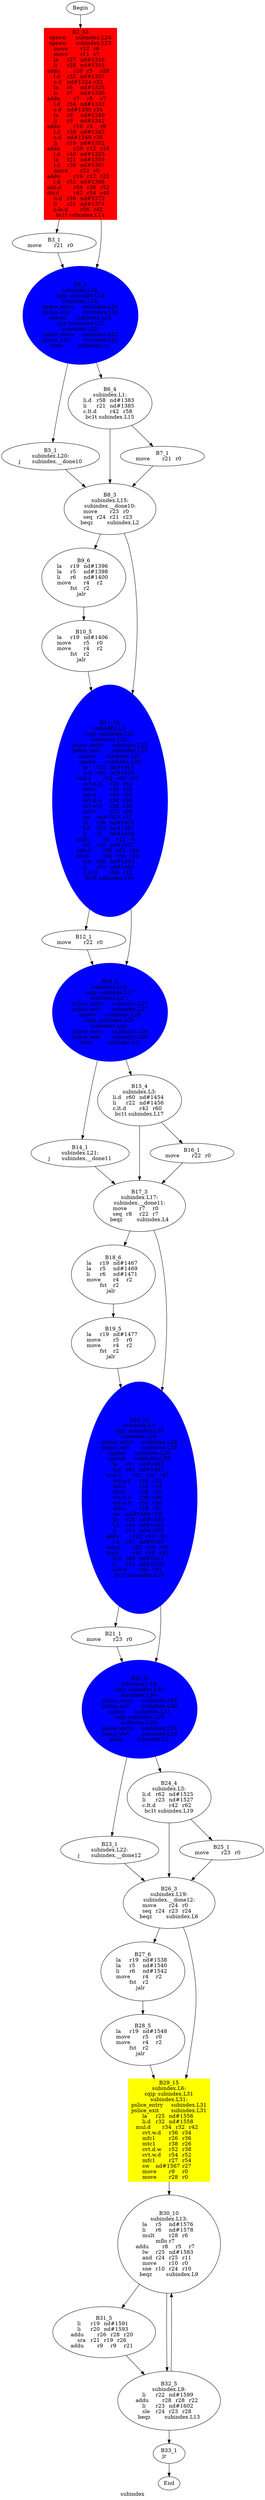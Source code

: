digraph G{
	label = "subindex"	style = "dashed";
	color = purple;
	Node0 [label = "Begin"];
	Node0 -> {Node2 }
	Node1 [label = "End"];
	Node1 -> {}
	Node2 [label = "B2_33\nspawn	subindex.L24\nspawn	subindex.L23\nmove	r12	r6	\nmove	r11	r7	\nla	r27	nd#1316	\nli	r28	nd#1318	\naddu	r20	r5	r28	\nl.d	r32	nd#1321	\ns.d	nd#1324	r32	\nla	r6	nd#1328	\nli	r7	nd#1330	\naddu	r7	r5	r7	\nl.d	r34	nd#1333	\ns.d	nd#1336	r34	\nla	r8	nd#1340	\nli	r9	nd#1342	\naddu	r10	r5	r9	\nl.d	r36	nd#1345	\ns.d	nd#1348	r36	\nli	r19	nd#1352	\naddu	r20	r12	r19	\nl.d	r40	nd#1355	\nla	r21	nd#1359	\nl.d	r38	nd#1361	\nmove	r22	r0	\naddu	r19	r12	r22	\nl.d	r52	nd#1366	\nsub.d	r54	r38	r52	\ndiv.d	r42	r54	r40	\nli.d	r56	nd#1372	\nli	r21	nd#1374	\nc.le.d	r56	r42	\nbc1t	subindex.L14\n"];
	Node2 -> {Node3 Node4 }
	Node3 [label = "B3_1\nmove	r21	r0	\n"];
	Node3 -> {Node4 }
	Node4 [label = "B4_8\nsubindex.L14:\ncqip	subindex.L24\nsubindex.L24:\npslice_entry	subindex.L24\npslice_exit	subindex.L24\nspawn	subindex.L25\ncqip	subindex.L23\nsubindex.L23:\npslice_entry	subindex.L23\npslice_exit	subindex.L23\nbnez	subindex.L1\n"];
	Node4 -> {Node5 Node6 }
	Node5 [label = "B5_1\nsubindex.L20:\nj	subindex.__done10\n"];
	Node5 -> {Node8 }
	Node6 [label = "B6_4\nsubindex.L1:\nli.d	r58	nd#1383	\nli	r21	nd#1385	\nc.lt.d	r42	r58	\nbc1t	subindex.L15\n"];
	Node6 -> {Node7 Node8 }
	Node7 [label = "B7_1\nmove	r21	r0	\n"];
	Node7 -> {Node8 }
	Node8 [label = "B8_3\nsubindex.L15:\nsubindex.__done10:\nmove	r23	r0	\nseq	r24	r21	r23	\nbeqz	subindex.L2\n"];
	Node8 -> {Node9 Node11 }
	Node9 [label = "B9_6\nla	r19	nd#1396	\nla	r5	nd#1398	\nli	r6	nd#1400	\nmove	r4	r2	\nfst	r2	\njalr	\n"];
	Node9 -> {Node10 }
	Node10 [label = "B10_5\nla	r19	nd#1406	\nmove	r5	r0	\nmove	r4	r2	\nfst	r2	\njalr	\n"];
	Node10 -> {Node11 }
	Node11 [label = "B11_26\nsubindex.L2:\ncqip	subindex.L25\nsubindex.L25:\npslice_entry	subindex.L25\npslice_exit	subindex.L25\nspawn	subindex.L27\nspawn	subindex.L26\nla	r25	nd#1414	\nli.d	r60	nd#1416	\nmul.d	r62	r60	r42	\ncvt.w.d	r32	r62	\nmfc1	r26	r32	\nmtc1	r34	r26	\ncvt.d.w	r36	r34	\ncvt.w.d	r38	r36	\nmfc1	r27	r38	\nsw	nd#1425	r27	\nla	r28	nd#1429	\nl.d	r52	nd#1431	\nli	r5	nd#1434	\naddu	r6	r12	r5	\nl.d	r54	nd#1437	\nsub.d	r56	r52	r54	\ndiv.d	r42	r56	r40	\nli.d	r58	nd#1443	\nli	r22	nd#1445	\nc.le.d	r58	r42	\nbc1t	subindex.L16\n"];
	Node11 -> {Node12 Node13 }
	Node12 [label = "B12_1\nmove	r22	r0	\n"];
	Node12 -> {Node13 }
	Node13 [label = "B13_8\nsubindex.L16:\ncqip	subindex.L27\nsubindex.L27:\npslice_entry	subindex.L27\npslice_exit	subindex.L27\nspawn	subindex.L28\ncqip	subindex.L26\nsubindex.L26:\npslice_entry	subindex.L26\npslice_exit	subindex.L26\nbnez	subindex.L3\n"];
	Node13 -> {Node14 Node15 }
	Node14 [label = "B14_1\nsubindex.L21:\nj	subindex.__done11\n"];
	Node14 -> {Node17 }
	Node15 [label = "B15_4\nsubindex.L3:\nli.d	r60	nd#1454	\nli	r22	nd#1456	\nc.lt.d	r42	r60	\nbc1t	subindex.L17\n"];
	Node15 -> {Node16 Node17 }
	Node16 [label = "B16_1\nmove	r22	r0	\n"];
	Node16 -> {Node17 }
	Node17 [label = "B17_3\nsubindex.L17:\nsubindex.__done11:\nmove	r7	r0	\nseq	r8	r22	r7	\nbeqz	subindex.L4\n"];
	Node17 -> {Node18 Node20 }
	Node18 [label = "B18_6\nla	r19	nd#1467	\nla	r5	nd#1469	\nli	r6	nd#1471	\nmove	r4	r2	\nfst	r2	\njalr	\n"];
	Node18 -> {Node19 }
	Node19 [label = "B19_5\nla	r19	nd#1477	\nmove	r5	r0	\nmove	r4	r2	\nfst	r2	\njalr	\n"];
	Node19 -> {Node20 }
	Node20 [label = "B20_26\nsubindex.L4:\ncqip	subindex.L28\nsubindex.L28:\npslice_entry	subindex.L28\npslice_exit	subindex.L28\nspawn	subindex.L30\nspawn	subindex.L29\nla	r9	nd#1485	\nli.d	r62	nd#1487	\nmul.d	r32	r62	r42	\ncvt.w.d	r34	r32	\nmfc1	r10	r34	\nmtc1	r36	r10	\ncvt.d.w	r38	r36	\ncvt.w.d	r52	r38	\nmfc1	r19	r52	\nsw	nd#1496	r19	\nla	r20	nd#1500	\nl.d	r54	nd#1502	\nli	r21	nd#1505	\naddu	r22	r12	r21	\nl.d	r56	nd#1508	\nsub.d	r58	r54	r56	\ndiv.d	r42	r58	r40	\nli.d	r60	nd#1514	\nli	r23	nd#1516	\nc.le.d	r60	r42	\nbc1t	subindex.L18\n"];
	Node20 -> {Node21 Node22 }
	Node21 [label = "B21_1\nmove	r23	r0	\n"];
	Node21 -> {Node22 }
	Node22 [label = "B22_8\nsubindex.L18:\ncqip	subindex.L30\nsubindex.L30:\npslice_entry	subindex.L30\npslice_exit	subindex.L30\nspawn	subindex.L31\ncqip	subindex.L29\nsubindex.L29:\npslice_entry	subindex.L29\npslice_exit	subindex.L29\nbnez	subindex.L5\n"];
	Node22 -> {Node23 Node24 }
	Node23 [label = "B23_1\nsubindex.L22:\nj	subindex.__done12\n"];
	Node23 -> {Node26 }
	Node24 [label = "B24_4\nsubindex.L5:\nli.d	r62	nd#1525	\nli	r23	nd#1527	\nc.lt.d	r42	r62	\nbc1t	subindex.L19\n"];
	Node24 -> {Node25 Node26 }
	Node25 [label = "B25_1\nmove	r23	r0	\n"];
	Node25 -> {Node26 }
	Node26 [label = "B26_3\nsubindex.L19:\nsubindex.__done12:\nmove	r24	r0	\nseq	r24	r23	r24	\nbeqz	subindex.L6\n"];
	Node26 -> {Node27 Node29 }
	Node27 [label = "B27_6\nla	r19	nd#1538	\nla	r5	nd#1540	\nli	r6	nd#1542	\nmove	r4	r2	\nfst	r2	\njalr	\n"];
	Node27 -> {Node28 }
	Node28 [label = "B28_5\nla	r19	nd#1548	\nmove	r5	r0	\nmove	r4	r2	\nfst	r2	\njalr	\n"];
	Node28 -> {Node29 }
	Node29 [label = "B29_15\nsubindex.L6:\ncqip	subindex.L31\nsubindex.L31:\npslice_entry	subindex.L31\npslice_exit	subindex.L31\nla	r25	nd#1556	\nli.d	r32	nd#1558	\nmul.d	r34	r32	r42	\ncvt.w.d	r36	r34	\nmfc1	r26	r36	\nmtc1	r38	r26	\ncvt.d.w	r52	r38	\ncvt.w.d	r54	r52	\nmfc1	r27	r54	\nsw	nd#1567	r27	\nmove	r9	r0	\nmove	r28	r0	\n"];
	Node29 -> {Node30 }
	Node30 [label = "B30_10\nsubindex.L13:\nla	r5	nd#1576	\nli	r6	nd#1578	\nmult	r28	r6	\nmflo	r7	\naddu	r8	r5	r7	\nlw	r25	nd#1583	\nand	r24	r25	r11	\nmove	r10	r0	\nsne	r10	r24	r10	\nbeqz	subindex.L9\n"];
	Node30 -> {Node31 Node32 }
	Node31 [label = "B31_5\nli	r19	nd#1591	\nli	r20	nd#1593	\naddu	r26	r28	r20	\nsra	r21	r19	r26	\naddu	r9	r9	r21	\n"];
	Node31 -> {Node32 }
	Node32 [label = "B32_5\nsubindex.L9:\nli	r22	nd#1599	\naddu	r28	r28	r22	\nli	r23	nd#1602	\nsle	r24	r23	r28	\nbeqz	subindex.L13\n"];
	Node32 -> {Node33 Node30 }
	Node33 [label = "B33_1\njr	\n"];
	Node33 -> {Node1 }
	Node2 [shape = box ,style=filled ,color=red];
	Node2 [shape = box ,style=filled ,color=red];
	Node4 [shape = ellipse ,style=filled ,color=blue];
	Node11 [shape = ellipse ,style=filled ,color=blue];
	Node11 [shape = ellipse ,style=filled ,color=blue];
	Node13 [shape = ellipse ,style=filled ,color=blue];
	Node20 [shape = ellipse ,style=filled ,color=blue];
	Node20 [shape = ellipse ,style=filled ,color=blue];
	Node22 [shape = ellipse ,style=filled ,color=blue];
	Node29 [shape = polygon ,style=filled ,color=yellow];
}
